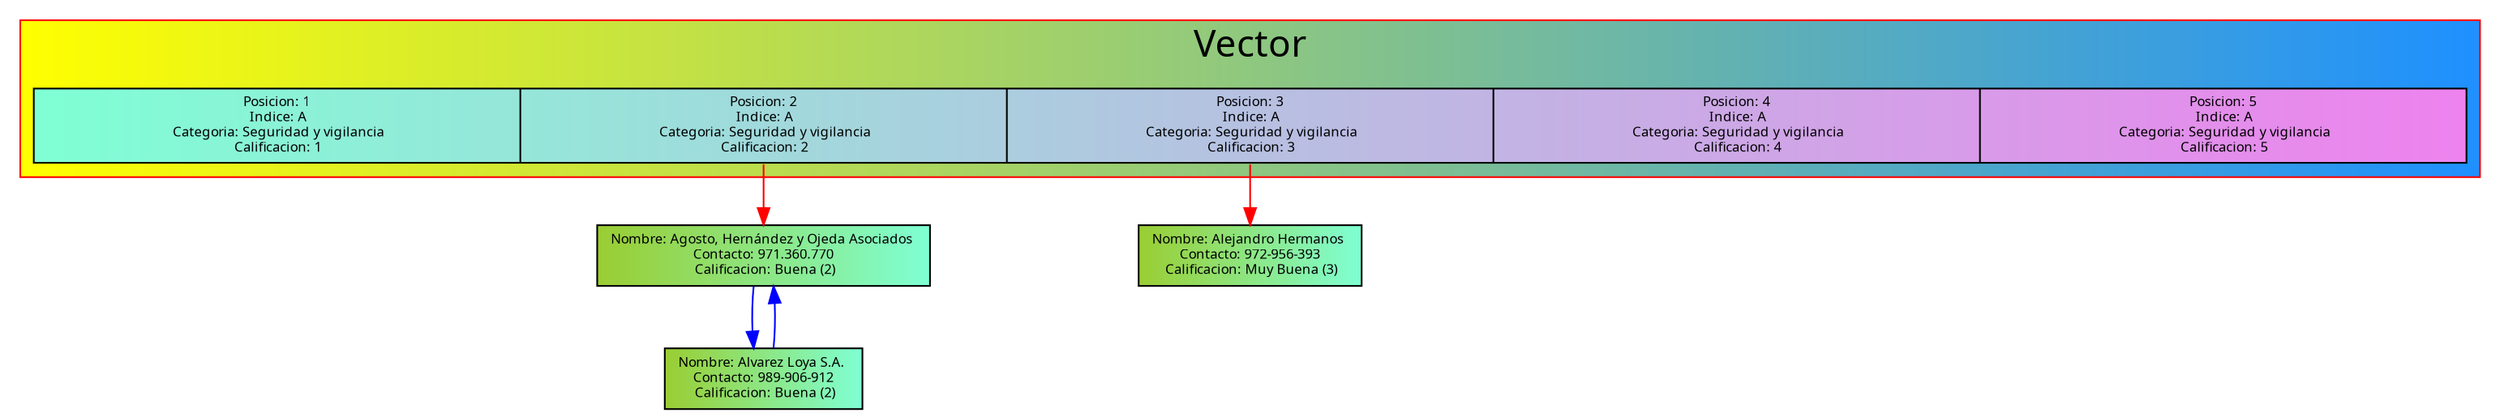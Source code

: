 digraph grafo{
fontname="Verdana" color=red fontsize=22;
node [shape=record fontsize=8 fontname="Verdana" style=filled];
edge [color="blue"]
subgraph cluster{
label = "Vector";
bgcolor="yellow:dodgerblue"
Vector[label="<0>Posicion: 1\n Indice: A\n Categoria: Seguridad y vigilancia\n Calificacion: 1|<1>Posicion: 2\n Indice: A\n Categoria: Seguridad y vigilancia\n Calificacion: 2|<2>Posicion: 3\n Indice: A\n Categoria: Seguridad y vigilancia\n Calificacion: 3|<3>Posicion: 4\n Indice: A\n Categoria: Seguridad y vigilancia\n Calificacion: 4|<4>Posicion: 5\n Indice: A\n Categoria: Seguridad y vigilancia\n Calificacion: 5",width=20, fillcolor="aquamarine:violet"];
}
121[label="Nombre: Agosto, Hernández y Ojeda Asociados \n Contacto: 971.360.770 \n Calificacion: Buena (2)", fillcolor="yellowgreen:aquamarine"];
Vector:1->121[color=red]
122->121
121->122
122[label="Nombre: Alvarez Loya S.A. \n Contacto: 989-906-912 \n Calificacion: Buena (2)", fillcolor="yellowgreen:aquamarine"];
231[label="Nombre: Alejandro Hermanos \n Contacto: 972-956-393 \n Calificacion: Muy Buena (3)", fillcolor="yellowgreen:aquamarine"];
Vector:2->231[color=red]
}